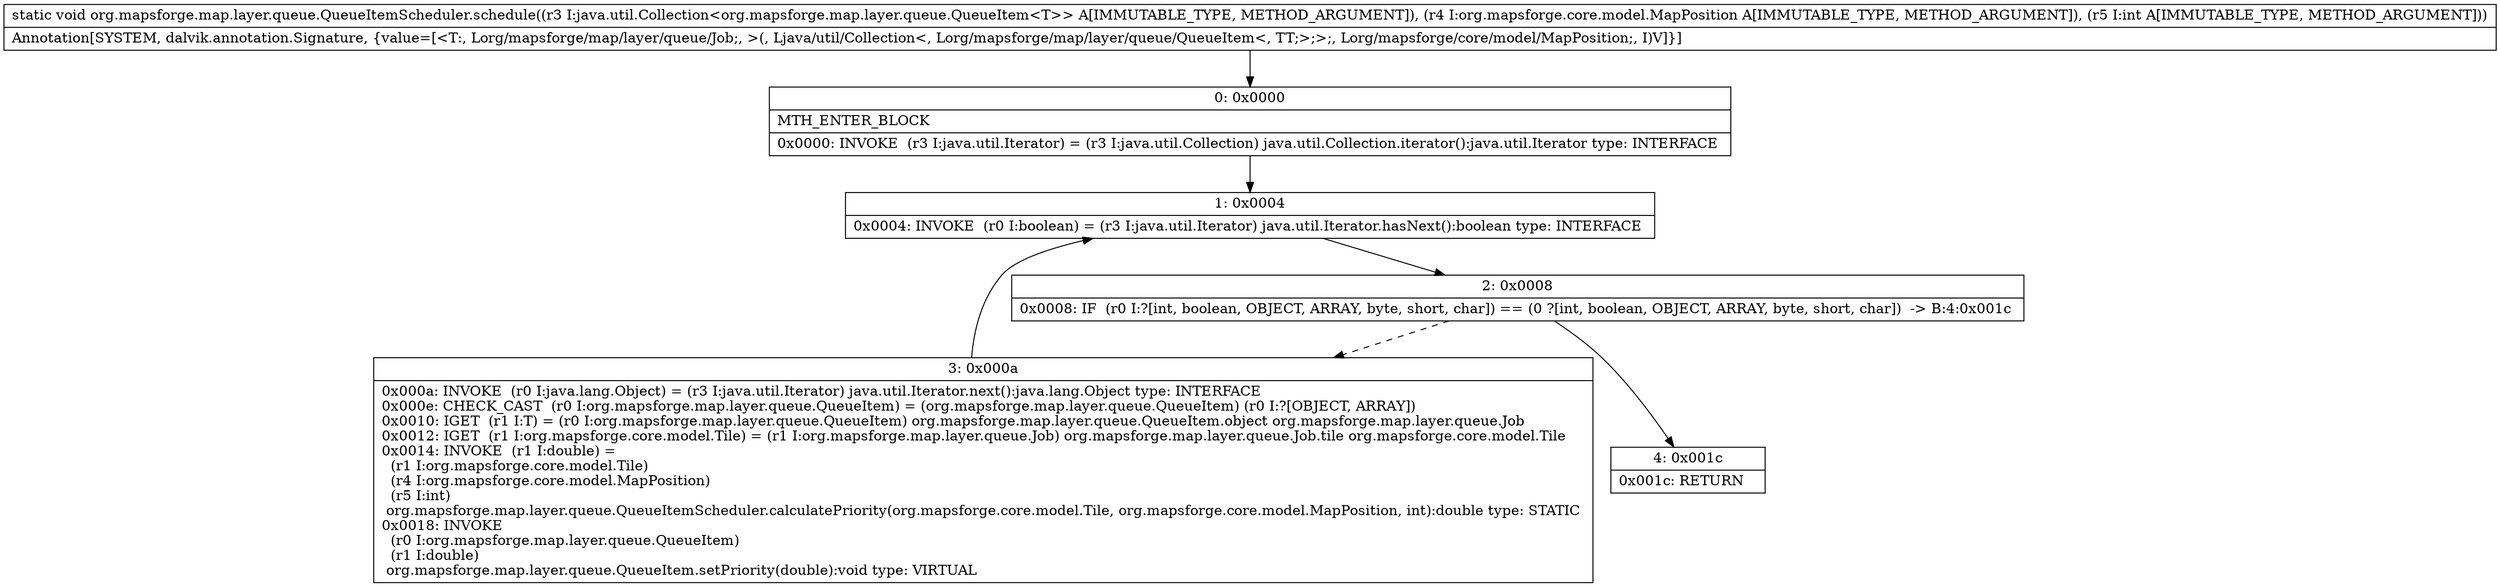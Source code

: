 digraph "CFG fororg.mapsforge.map.layer.queue.QueueItemScheduler.schedule(Ljava\/util\/Collection;Lorg\/mapsforge\/core\/model\/MapPosition;I)V" {
Node_0 [shape=record,label="{0\:\ 0x0000|MTH_ENTER_BLOCK\l|0x0000: INVOKE  (r3 I:java.util.Iterator) = (r3 I:java.util.Collection) java.util.Collection.iterator():java.util.Iterator type: INTERFACE \l}"];
Node_1 [shape=record,label="{1\:\ 0x0004|0x0004: INVOKE  (r0 I:boolean) = (r3 I:java.util.Iterator) java.util.Iterator.hasNext():boolean type: INTERFACE \l}"];
Node_2 [shape=record,label="{2\:\ 0x0008|0x0008: IF  (r0 I:?[int, boolean, OBJECT, ARRAY, byte, short, char]) == (0 ?[int, boolean, OBJECT, ARRAY, byte, short, char])  \-\> B:4:0x001c \l}"];
Node_3 [shape=record,label="{3\:\ 0x000a|0x000a: INVOKE  (r0 I:java.lang.Object) = (r3 I:java.util.Iterator) java.util.Iterator.next():java.lang.Object type: INTERFACE \l0x000e: CHECK_CAST  (r0 I:org.mapsforge.map.layer.queue.QueueItem) = (org.mapsforge.map.layer.queue.QueueItem) (r0 I:?[OBJECT, ARRAY]) \l0x0010: IGET  (r1 I:T) = (r0 I:org.mapsforge.map.layer.queue.QueueItem) org.mapsforge.map.layer.queue.QueueItem.object org.mapsforge.map.layer.queue.Job \l0x0012: IGET  (r1 I:org.mapsforge.core.model.Tile) = (r1 I:org.mapsforge.map.layer.queue.Job) org.mapsforge.map.layer.queue.Job.tile org.mapsforge.core.model.Tile \l0x0014: INVOKE  (r1 I:double) = \l  (r1 I:org.mapsforge.core.model.Tile)\l  (r4 I:org.mapsforge.core.model.MapPosition)\l  (r5 I:int)\l org.mapsforge.map.layer.queue.QueueItemScheduler.calculatePriority(org.mapsforge.core.model.Tile, org.mapsforge.core.model.MapPosition, int):double type: STATIC \l0x0018: INVOKE  \l  (r0 I:org.mapsforge.map.layer.queue.QueueItem)\l  (r1 I:double)\l org.mapsforge.map.layer.queue.QueueItem.setPriority(double):void type: VIRTUAL \l}"];
Node_4 [shape=record,label="{4\:\ 0x001c|0x001c: RETURN   \l}"];
MethodNode[shape=record,label="{static void org.mapsforge.map.layer.queue.QueueItemScheduler.schedule((r3 I:java.util.Collection\<org.mapsforge.map.layer.queue.QueueItem\<T\>\> A[IMMUTABLE_TYPE, METHOD_ARGUMENT]), (r4 I:org.mapsforge.core.model.MapPosition A[IMMUTABLE_TYPE, METHOD_ARGUMENT]), (r5 I:int A[IMMUTABLE_TYPE, METHOD_ARGUMENT]))  | Annotation[SYSTEM, dalvik.annotation.Signature, \{value=[\<T:, Lorg\/mapsforge\/map\/layer\/queue\/Job;, \>(, Ljava\/util\/Collection\<, Lorg\/mapsforge\/map\/layer\/queue\/QueueItem\<, TT;\>;\>;, Lorg\/mapsforge\/core\/model\/MapPosition;, I)V]\}]\l}"];
MethodNode -> Node_0;
Node_0 -> Node_1;
Node_1 -> Node_2;
Node_2 -> Node_3[style=dashed];
Node_2 -> Node_4;
Node_3 -> Node_1;
}

